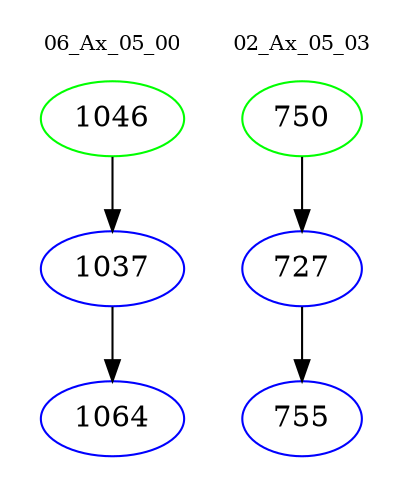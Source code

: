 digraph{
subgraph cluster_0 {
color = white
label = "06_Ax_05_00";
fontsize=10;
T0_1046 [label="1046", color="green"]
T0_1046 -> T0_1037 [color="black"]
T0_1037 [label="1037", color="blue"]
T0_1037 -> T0_1064 [color="black"]
T0_1064 [label="1064", color="blue"]
}
subgraph cluster_1 {
color = white
label = "02_Ax_05_03";
fontsize=10;
T1_750 [label="750", color="green"]
T1_750 -> T1_727 [color="black"]
T1_727 [label="727", color="blue"]
T1_727 -> T1_755 [color="black"]
T1_755 [label="755", color="blue"]
}
}
